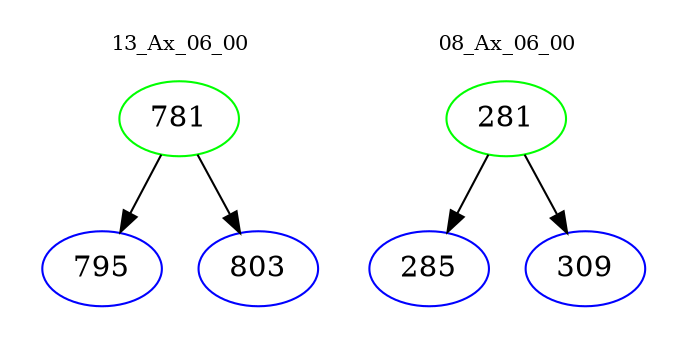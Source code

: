 digraph{
subgraph cluster_0 {
color = white
label = "13_Ax_06_00";
fontsize=10;
T0_781 [label="781", color="green"]
T0_781 -> T0_795 [color="black"]
T0_795 [label="795", color="blue"]
T0_781 -> T0_803 [color="black"]
T0_803 [label="803", color="blue"]
}
subgraph cluster_1 {
color = white
label = "08_Ax_06_00";
fontsize=10;
T1_281 [label="281", color="green"]
T1_281 -> T1_285 [color="black"]
T1_285 [label="285", color="blue"]
T1_281 -> T1_309 [color="black"]
T1_309 [label="309", color="blue"]
}
}
